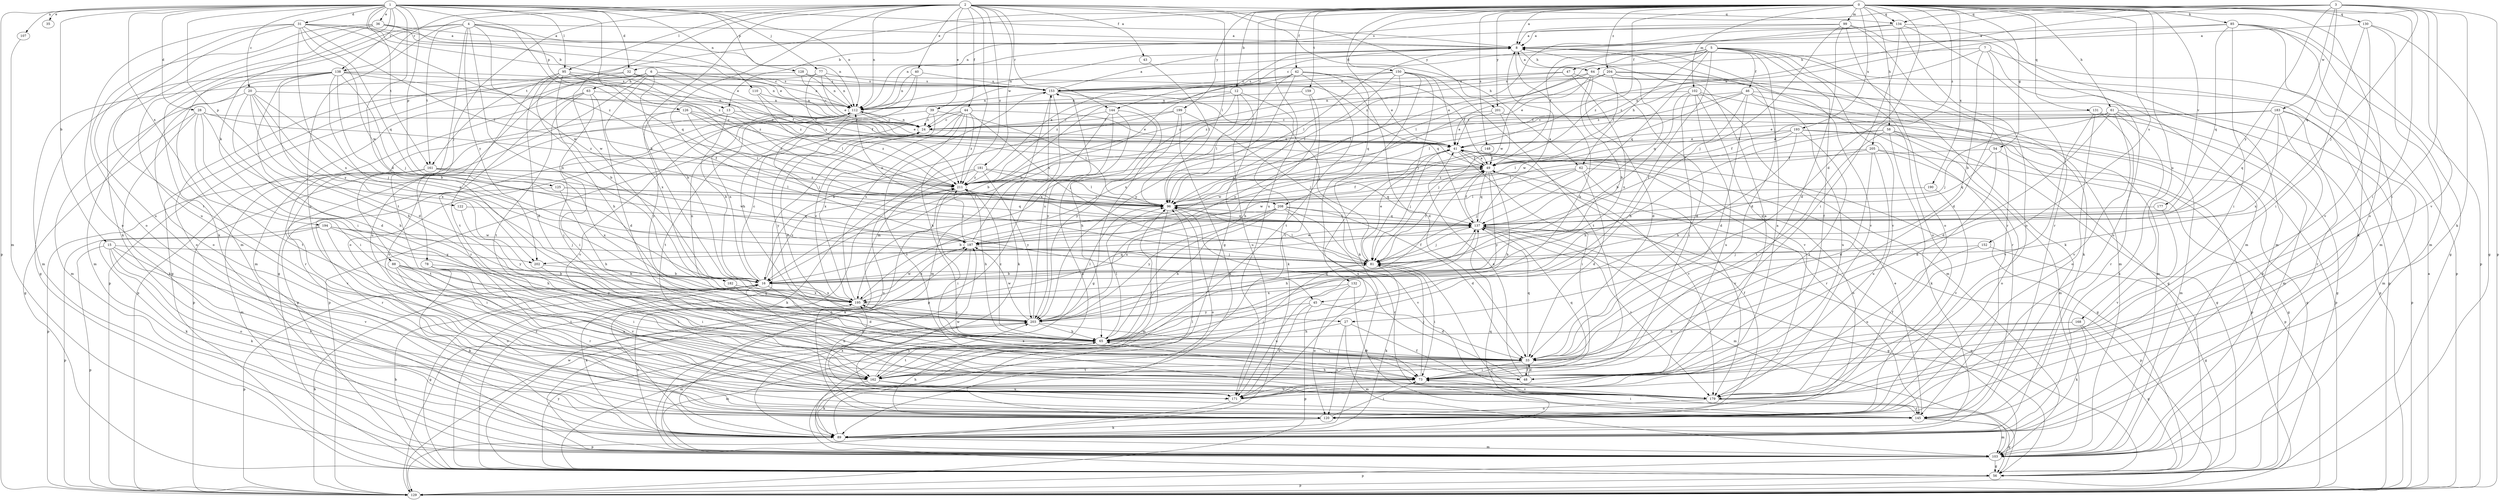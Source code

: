 strict digraph  {
0;
1;
2;
3;
4;
5;
6;
7;
8;
12;
13;
15;
16;
20;
24;
27;
28;
31;
32;
33;
35;
36;
39;
40;
41;
42;
43;
44;
45;
46;
47;
48;
49;
54;
56;
58;
61;
62;
63;
64;
65;
73;
77;
78;
81;
85;
88;
89;
95;
96;
99;
102;
103;
107;
110;
112;
120;
122;
125;
126;
128;
129;
130;
131;
132;
134;
137;
138;
144;
145;
148;
150;
152;
153;
159;
161;
162;
168;
171;
177;
179;
181;
182;
183;
187;
190;
193;
194;
195;
199;
201;
202;
203;
204;
205;
208;
211;
0 -> 8  [label=a];
0 -> 12  [label=b];
0 -> 13  [label=b];
0 -> 27  [label=d];
0 -> 42  [label=f];
0 -> 54  [label=g];
0 -> 56  [label=g];
0 -> 58  [label=h];
0 -> 61  [label=h];
0 -> 73  [label=i];
0 -> 85  [label=k];
0 -> 99  [label=m];
0 -> 102  [label=m];
0 -> 120  [label=o];
0 -> 130  [label=q];
0 -> 131  [label=q];
0 -> 132  [label=q];
0 -> 134  [label=q];
0 -> 148  [label=s];
0 -> 150  [label=s];
0 -> 152  [label=s];
0 -> 159  [label=t];
0 -> 161  [label=t];
0 -> 168  [label=u];
0 -> 171  [label=u];
0 -> 177  [label=v];
0 -> 179  [label=v];
0 -> 190  [label=x];
0 -> 193  [label=x];
0 -> 199  [label=y];
0 -> 201  [label=y];
0 -> 204  [label=z];
0 -> 205  [label=z];
0 -> 208  [label=z];
1 -> 8  [label=a];
1 -> 13  [label=b];
1 -> 15  [label=b];
1 -> 20  [label=c];
1 -> 27  [label=d];
1 -> 28  [label=d];
1 -> 31  [label=d];
1 -> 32  [label=d];
1 -> 35  [label=e];
1 -> 36  [label=e];
1 -> 77  [label=j];
1 -> 88  [label=k];
1 -> 95  [label=l];
1 -> 107  [label=n];
1 -> 110  [label=n];
1 -> 112  [label=n];
1 -> 122  [label=p];
1 -> 125  [label=p];
1 -> 126  [label=p];
1 -> 128  [label=p];
1 -> 129  [label=p];
1 -> 138  [label=r];
1 -> 161  [label=t];
1 -> 194  [label=x];
1 -> 208  [label=z];
2 -> 16  [label=b];
2 -> 39  [label=e];
2 -> 40  [label=e];
2 -> 43  [label=f];
2 -> 44  [label=f];
2 -> 45  [label=f];
2 -> 62  [label=h];
2 -> 78  [label=j];
2 -> 95  [label=l];
2 -> 96  [label=l];
2 -> 103  [label=m];
2 -> 112  [label=n];
2 -> 134  [label=q];
2 -> 138  [label=r];
2 -> 144  [label=r];
2 -> 171  [label=u];
2 -> 181  [label=w];
2 -> 182  [label=w];
2 -> 201  [label=y];
2 -> 211  [label=z];
3 -> 24  [label=c];
3 -> 41  [label=e];
3 -> 73  [label=i];
3 -> 81  [label=j];
3 -> 89  [label=k];
3 -> 112  [label=n];
3 -> 129  [label=p];
3 -> 134  [label=q];
3 -> 137  [label=q];
3 -> 183  [label=w];
3 -> 202  [label=y];
4 -> 8  [label=a];
4 -> 89  [label=k];
4 -> 103  [label=m];
4 -> 112  [label=n];
4 -> 137  [label=q];
4 -> 161  [label=t];
4 -> 162  [label=t];
4 -> 187  [label=w];
4 -> 195  [label=x];
4 -> 202  [label=y];
5 -> 32  [label=d];
5 -> 33  [label=d];
5 -> 45  [label=f];
5 -> 46  [label=f];
5 -> 47  [label=f];
5 -> 48  [label=f];
5 -> 62  [label=h];
5 -> 89  [label=k];
5 -> 96  [label=l];
5 -> 120  [label=o];
5 -> 137  [label=q];
5 -> 179  [label=v];
5 -> 187  [label=w];
6 -> 16  [label=b];
6 -> 56  [label=g];
6 -> 63  [label=h];
6 -> 103  [label=m];
6 -> 112  [label=n];
6 -> 129  [label=p];
6 -> 137  [label=q];
6 -> 195  [label=x];
6 -> 211  [label=z];
7 -> 16  [label=b];
7 -> 33  [label=d];
7 -> 64  [label=h];
7 -> 120  [label=o];
7 -> 129  [label=p];
7 -> 211  [label=z];
8 -> 64  [label=h];
8 -> 65  [label=h];
8 -> 96  [label=l];
8 -> 112  [label=n];
8 -> 144  [label=r];
8 -> 179  [label=v];
12 -> 16  [label=b];
12 -> 89  [label=k];
12 -> 96  [label=l];
12 -> 112  [label=n];
12 -> 171  [label=u];
12 -> 195  [label=x];
13 -> 16  [label=b];
13 -> 24  [label=c];
13 -> 179  [label=v];
13 -> 211  [label=z];
15 -> 89  [label=k];
15 -> 120  [label=o];
15 -> 129  [label=p];
15 -> 145  [label=r];
15 -> 179  [label=v];
15 -> 202  [label=y];
16 -> 24  [label=c];
16 -> 33  [label=d];
16 -> 56  [label=g];
16 -> 89  [label=k];
16 -> 112  [label=n];
16 -> 129  [label=p];
16 -> 137  [label=q];
16 -> 195  [label=x];
16 -> 211  [label=z];
20 -> 33  [label=d];
20 -> 65  [label=h];
20 -> 81  [label=j];
20 -> 103  [label=m];
20 -> 112  [label=n];
20 -> 195  [label=x];
20 -> 202  [label=y];
24 -> 41  [label=e];
24 -> 56  [label=g];
24 -> 112  [label=n];
24 -> 203  [label=y];
27 -> 48  [label=f];
27 -> 65  [label=h];
27 -> 103  [label=m];
27 -> 120  [label=o];
28 -> 24  [label=c];
28 -> 56  [label=g];
28 -> 65  [label=h];
28 -> 73  [label=i];
28 -> 89  [label=k];
28 -> 162  [label=t];
28 -> 211  [label=z];
31 -> 8  [label=a];
31 -> 41  [label=e];
31 -> 96  [label=l];
31 -> 120  [label=o];
31 -> 137  [label=q];
31 -> 162  [label=t];
31 -> 171  [label=u];
31 -> 187  [label=w];
31 -> 195  [label=x];
31 -> 211  [label=z];
32 -> 56  [label=g];
32 -> 153  [label=s];
32 -> 171  [label=u];
32 -> 211  [label=z];
33 -> 48  [label=f];
33 -> 73  [label=i];
33 -> 137  [label=q];
33 -> 162  [label=t];
36 -> 8  [label=a];
36 -> 24  [label=c];
36 -> 41  [label=e];
36 -> 89  [label=k];
36 -> 120  [label=o];
36 -> 171  [label=u];
39 -> 24  [label=c];
39 -> 33  [label=d];
39 -> 96  [label=l];
39 -> 162  [label=t];
40 -> 65  [label=h];
40 -> 112  [label=n];
40 -> 120  [label=o];
40 -> 153  [label=s];
41 -> 49  [label=f];
41 -> 56  [label=g];
41 -> 73  [label=i];
41 -> 81  [label=j];
41 -> 145  [label=r];
41 -> 171  [label=u];
41 -> 179  [label=v];
42 -> 16  [label=b];
42 -> 33  [label=d];
42 -> 41  [label=e];
42 -> 49  [label=f];
42 -> 153  [label=s];
42 -> 162  [label=t];
42 -> 195  [label=x];
42 -> 203  [label=y];
43 -> 96  [label=l];
44 -> 24  [label=c];
44 -> 41  [label=e];
44 -> 56  [label=g];
44 -> 65  [label=h];
44 -> 81  [label=j];
44 -> 129  [label=p];
44 -> 179  [label=v];
44 -> 195  [label=x];
44 -> 211  [label=z];
45 -> 33  [label=d];
45 -> 129  [label=p];
45 -> 171  [label=u];
45 -> 203  [label=y];
46 -> 33  [label=d];
46 -> 65  [label=h];
46 -> 96  [label=l];
46 -> 103  [label=m];
46 -> 112  [label=n];
46 -> 129  [label=p];
46 -> 171  [label=u];
46 -> 187  [label=w];
47 -> 33  [label=d];
47 -> 153  [label=s];
47 -> 195  [label=x];
47 -> 211  [label=z];
48 -> 8  [label=a];
48 -> 33  [label=d];
48 -> 41  [label=e];
48 -> 96  [label=l];
48 -> 195  [label=x];
49 -> 41  [label=e];
49 -> 65  [label=h];
49 -> 137  [label=q];
49 -> 203  [label=y];
49 -> 211  [label=z];
54 -> 33  [label=d];
54 -> 49  [label=f];
54 -> 56  [label=g];
54 -> 137  [label=q];
56 -> 16  [label=b];
56 -> 81  [label=j];
56 -> 129  [label=p];
56 -> 137  [label=q];
56 -> 187  [label=w];
56 -> 203  [label=y];
56 -> 211  [label=z];
58 -> 41  [label=e];
58 -> 56  [label=g];
58 -> 65  [label=h];
58 -> 89  [label=k];
58 -> 103  [label=m];
58 -> 129  [label=p];
58 -> 162  [label=t];
61 -> 24  [label=c];
61 -> 33  [label=d];
61 -> 56  [label=g];
61 -> 81  [label=j];
61 -> 89  [label=k];
61 -> 129  [label=p];
61 -> 179  [label=v];
62 -> 33  [label=d];
62 -> 81  [label=j];
62 -> 120  [label=o];
62 -> 179  [label=v];
62 -> 187  [label=w];
62 -> 211  [label=z];
63 -> 33  [label=d];
63 -> 73  [label=i];
63 -> 112  [label=n];
63 -> 129  [label=p];
63 -> 145  [label=r];
63 -> 162  [label=t];
64 -> 8  [label=a];
64 -> 16  [label=b];
64 -> 33  [label=d];
64 -> 41  [label=e];
64 -> 96  [label=l];
64 -> 103  [label=m];
64 -> 129  [label=p];
64 -> 153  [label=s];
65 -> 33  [label=d];
65 -> 96  [label=l];
65 -> 103  [label=m];
65 -> 162  [label=t];
65 -> 211  [label=z];
73 -> 81  [label=j];
73 -> 137  [label=q];
73 -> 171  [label=u];
73 -> 179  [label=v];
77 -> 41  [label=e];
77 -> 49  [label=f];
77 -> 112  [label=n];
77 -> 120  [label=o];
77 -> 153  [label=s];
78 -> 16  [label=b];
78 -> 73  [label=i];
78 -> 89  [label=k];
78 -> 171  [label=u];
78 -> 179  [label=v];
81 -> 16  [label=b];
81 -> 41  [label=e];
81 -> 49  [label=f];
81 -> 73  [label=i];
81 -> 89  [label=k];
81 -> 96  [label=l];
85 -> 8  [label=a];
85 -> 56  [label=g];
85 -> 73  [label=i];
85 -> 89  [label=k];
85 -> 103  [label=m];
85 -> 129  [label=p];
85 -> 137  [label=q];
85 -> 211  [label=z];
88 -> 16  [label=b];
88 -> 73  [label=i];
88 -> 120  [label=o];
88 -> 145  [label=r];
88 -> 162  [label=t];
88 -> 203  [label=y];
89 -> 96  [label=l];
89 -> 103  [label=m];
89 -> 137  [label=q];
89 -> 195  [label=x];
95 -> 16  [label=b];
95 -> 33  [label=d];
95 -> 49  [label=f];
95 -> 65  [label=h];
95 -> 96  [label=l];
95 -> 153  [label=s];
95 -> 162  [label=t];
96 -> 49  [label=f];
96 -> 103  [label=m];
96 -> 120  [label=o];
96 -> 137  [label=q];
99 -> 8  [label=a];
99 -> 33  [label=d];
99 -> 81  [label=j];
99 -> 103  [label=m];
99 -> 112  [label=n];
99 -> 120  [label=o];
99 -> 145  [label=r];
102 -> 16  [label=b];
102 -> 56  [label=g];
102 -> 73  [label=i];
102 -> 103  [label=m];
102 -> 112  [label=n];
102 -> 171  [label=u];
102 -> 179  [label=v];
103 -> 49  [label=f];
103 -> 56  [label=g];
103 -> 129  [label=p];
107 -> 103  [label=m];
110 -> 49  [label=f];
110 -> 96  [label=l];
110 -> 112  [label=n];
112 -> 24  [label=c];
112 -> 41  [label=e];
112 -> 73  [label=i];
112 -> 81  [label=j];
112 -> 129  [label=p];
112 -> 179  [label=v];
120 -> 49  [label=f];
120 -> 65  [label=h];
120 -> 73  [label=i];
120 -> 89  [label=k];
122 -> 137  [label=q];
122 -> 203  [label=y];
125 -> 65  [label=h];
125 -> 96  [label=l];
125 -> 137  [label=q];
125 -> 145  [label=r];
126 -> 24  [label=c];
126 -> 49  [label=f];
126 -> 96  [label=l];
126 -> 145  [label=r];
126 -> 203  [label=y];
126 -> 211  [label=z];
128 -> 24  [label=c];
128 -> 103  [label=m];
128 -> 112  [label=n];
128 -> 153  [label=s];
129 -> 8  [label=a];
129 -> 16  [label=b];
129 -> 203  [label=y];
130 -> 8  [label=a];
130 -> 56  [label=g];
130 -> 73  [label=i];
130 -> 103  [label=m];
130 -> 179  [label=v];
131 -> 24  [label=c];
131 -> 103  [label=m];
131 -> 120  [label=o];
131 -> 145  [label=r];
131 -> 179  [label=v];
132 -> 120  [label=o];
132 -> 145  [label=r];
132 -> 171  [label=u];
132 -> 195  [label=x];
134 -> 8  [label=a];
134 -> 49  [label=f];
134 -> 73  [label=i];
134 -> 103  [label=m];
134 -> 120  [label=o];
134 -> 145  [label=r];
134 -> 211  [label=z];
137 -> 8  [label=a];
137 -> 49  [label=f];
137 -> 56  [label=g];
137 -> 65  [label=h];
137 -> 81  [label=j];
137 -> 96  [label=l];
137 -> 103  [label=m];
137 -> 112  [label=n];
137 -> 129  [label=p];
137 -> 179  [label=v];
137 -> 187  [label=w];
138 -> 16  [label=b];
138 -> 33  [label=d];
138 -> 56  [label=g];
138 -> 73  [label=i];
138 -> 81  [label=j];
138 -> 103  [label=m];
138 -> 112  [label=n];
138 -> 120  [label=o];
138 -> 153  [label=s];
138 -> 195  [label=x];
138 -> 211  [label=z];
144 -> 24  [label=c];
144 -> 65  [label=h];
144 -> 89  [label=k];
144 -> 129  [label=p];
144 -> 203  [label=y];
145 -> 41  [label=e];
145 -> 56  [label=g];
145 -> 73  [label=i];
145 -> 103  [label=m];
148 -> 49  [label=f];
148 -> 187  [label=w];
150 -> 41  [label=e];
150 -> 81  [label=j];
150 -> 89  [label=k];
150 -> 96  [label=l];
150 -> 153  [label=s];
150 -> 162  [label=t];
150 -> 203  [label=y];
150 -> 211  [label=z];
152 -> 56  [label=g];
152 -> 81  [label=j];
152 -> 171  [label=u];
153 -> 8  [label=a];
153 -> 56  [label=g];
153 -> 81  [label=j];
153 -> 89  [label=k];
153 -> 103  [label=m];
153 -> 112  [label=n];
159 -> 65  [label=h];
159 -> 112  [label=n];
159 -> 162  [label=t];
161 -> 96  [label=l];
161 -> 103  [label=m];
161 -> 129  [label=p];
161 -> 162  [label=t];
161 -> 179  [label=v];
161 -> 187  [label=w];
161 -> 195  [label=x];
161 -> 211  [label=z];
162 -> 81  [label=j];
162 -> 89  [label=k];
162 -> 96  [label=l];
162 -> 145  [label=r];
162 -> 171  [label=u];
162 -> 203  [label=y];
168 -> 56  [label=g];
168 -> 65  [label=h];
168 -> 73  [label=i];
168 -> 89  [label=k];
171 -> 8  [label=a];
171 -> 129  [label=p];
171 -> 187  [label=w];
171 -> 195  [label=x];
177 -> 137  [label=q];
177 -> 179  [label=v];
179 -> 16  [label=b];
179 -> 65  [label=h];
179 -> 120  [label=o];
179 -> 145  [label=r];
181 -> 89  [label=k];
181 -> 96  [label=l];
181 -> 120  [label=o];
181 -> 137  [label=q];
181 -> 203  [label=y];
181 -> 211  [label=z];
182 -> 65  [label=h];
182 -> 195  [label=x];
183 -> 24  [label=c];
183 -> 41  [label=e];
183 -> 49  [label=f];
183 -> 89  [label=k];
183 -> 103  [label=m];
183 -> 137  [label=q];
183 -> 145  [label=r];
183 -> 195  [label=x];
187 -> 81  [label=j];
187 -> 120  [label=o];
187 -> 153  [label=s];
187 -> 195  [label=x];
187 -> 211  [label=z];
190 -> 96  [label=l];
190 -> 179  [label=v];
193 -> 41  [label=e];
193 -> 49  [label=f];
193 -> 56  [label=g];
193 -> 65  [label=h];
193 -> 96  [label=l];
193 -> 103  [label=m];
193 -> 162  [label=t];
194 -> 65  [label=h];
194 -> 73  [label=i];
194 -> 81  [label=j];
194 -> 89  [label=k];
194 -> 129  [label=p];
194 -> 187  [label=w];
195 -> 24  [label=c];
195 -> 153  [label=s];
195 -> 187  [label=w];
195 -> 203  [label=y];
199 -> 16  [label=b];
199 -> 24  [label=c];
199 -> 81  [label=j];
199 -> 89  [label=k];
199 -> 203  [label=y];
201 -> 24  [label=c];
201 -> 41  [label=e];
201 -> 81  [label=j];
201 -> 129  [label=p];
202 -> 16  [label=b];
202 -> 73  [label=i];
203 -> 49  [label=f];
203 -> 65  [label=h];
203 -> 73  [label=i];
203 -> 96  [label=l];
203 -> 103  [label=m];
203 -> 112  [label=n];
203 -> 137  [label=q];
203 -> 153  [label=s];
203 -> 187  [label=w];
204 -> 49  [label=f];
204 -> 89  [label=k];
204 -> 96  [label=l];
204 -> 137  [label=q];
204 -> 145  [label=r];
204 -> 153  [label=s];
204 -> 211  [label=z];
205 -> 33  [label=d];
205 -> 49  [label=f];
205 -> 96  [label=l];
205 -> 120  [label=o];
205 -> 129  [label=p];
205 -> 171  [label=u];
208 -> 16  [label=b];
208 -> 33  [label=d];
208 -> 65  [label=h];
208 -> 137  [label=q];
208 -> 145  [label=r];
208 -> 179  [label=v];
208 -> 195  [label=x];
208 -> 203  [label=y];
211 -> 8  [label=a];
211 -> 65  [label=h];
211 -> 73  [label=i];
211 -> 89  [label=k];
211 -> 96  [label=l];
}
